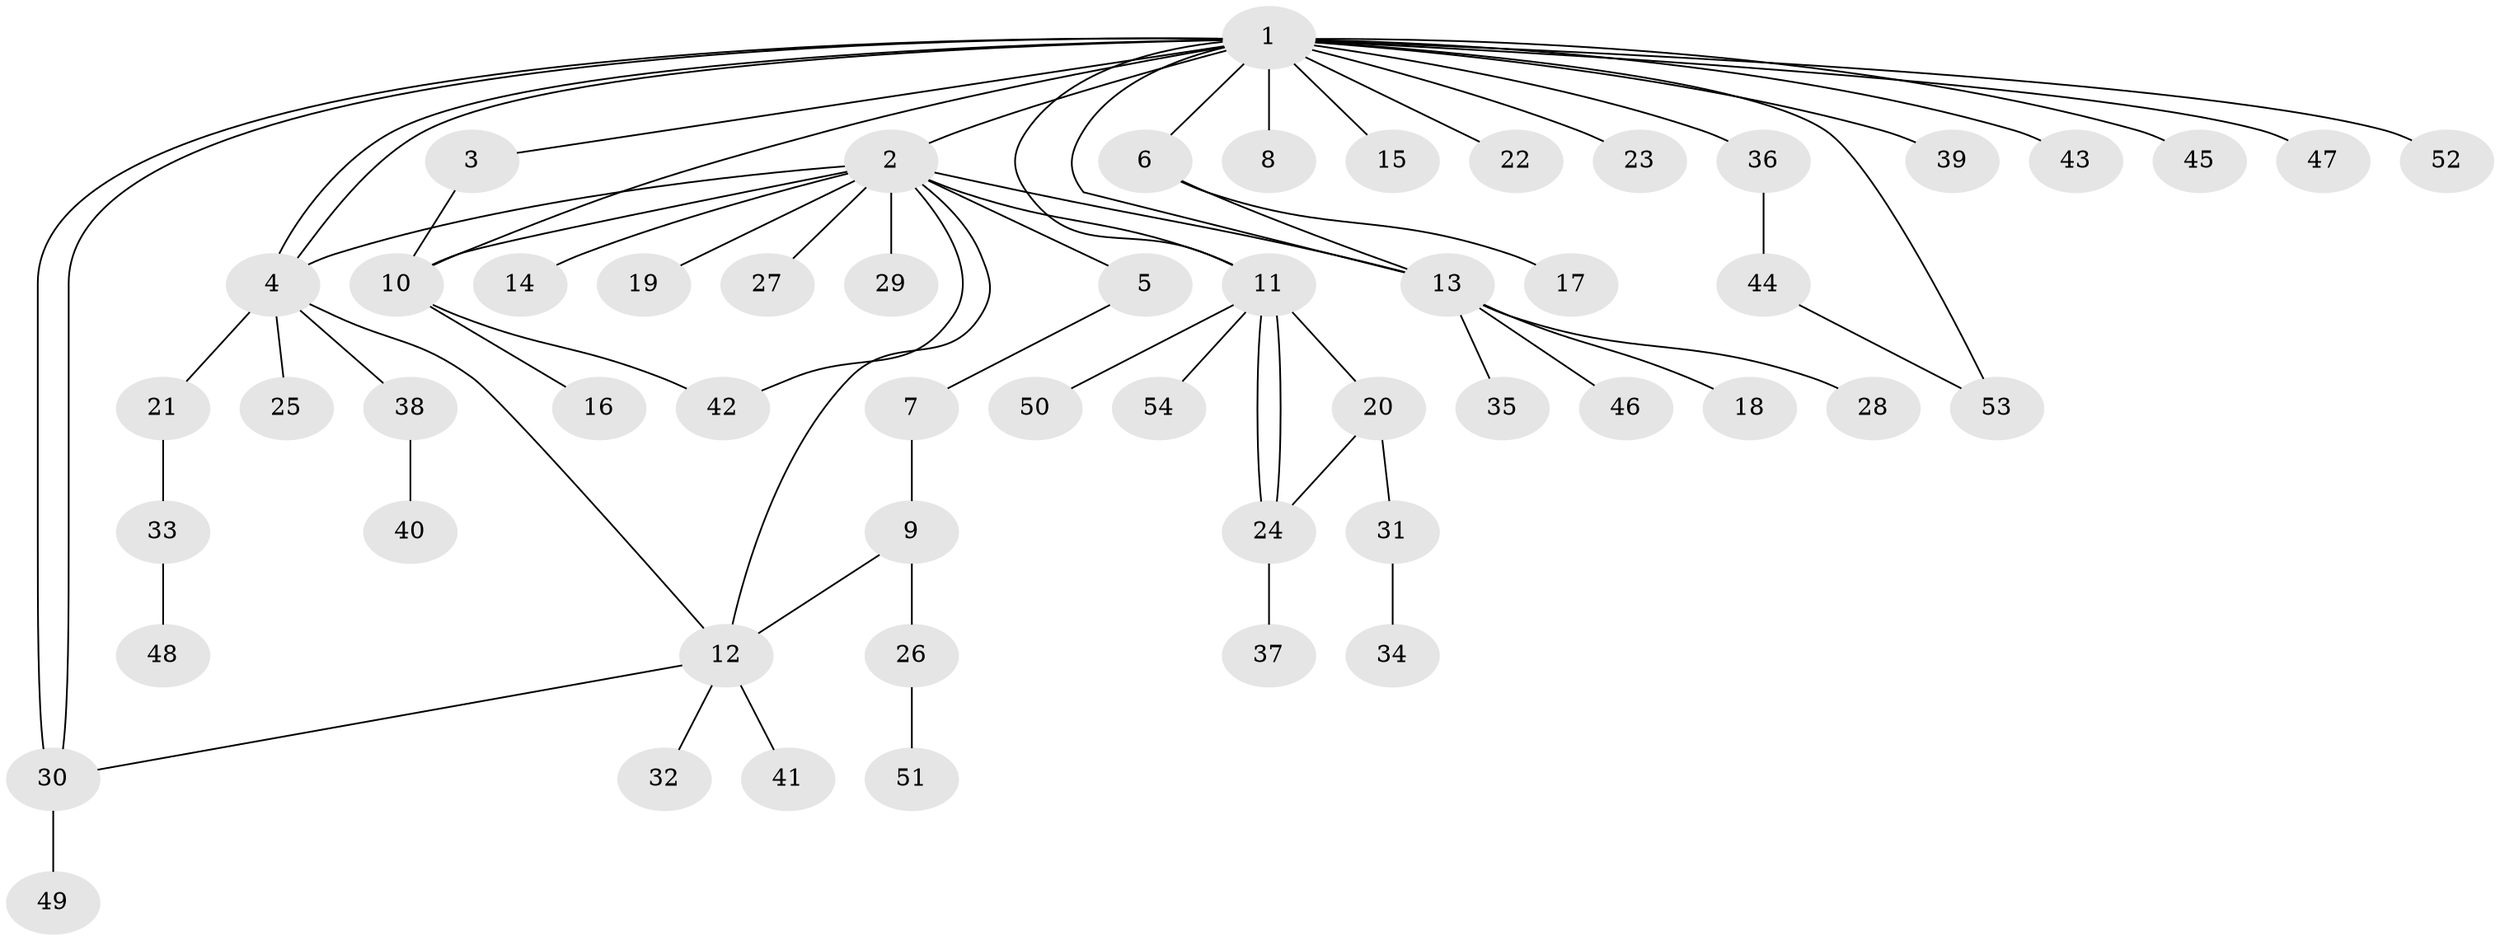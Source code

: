 // coarse degree distribution, {2: 0.21052631578947367, 3: 0.05263157894736842, 18: 0.02631578947368421, 1: 0.5526315789473685, 5: 0.07894736842105263, 10: 0.02631578947368421, 6: 0.02631578947368421, 4: 0.02631578947368421}
// Generated by graph-tools (version 1.1) at 2025/36/03/04/25 23:36:55]
// undirected, 54 vertices, 68 edges
graph export_dot {
  node [color=gray90,style=filled];
  1;
  2;
  3;
  4;
  5;
  6;
  7;
  8;
  9;
  10;
  11;
  12;
  13;
  14;
  15;
  16;
  17;
  18;
  19;
  20;
  21;
  22;
  23;
  24;
  25;
  26;
  27;
  28;
  29;
  30;
  31;
  32;
  33;
  34;
  35;
  36;
  37;
  38;
  39;
  40;
  41;
  42;
  43;
  44;
  45;
  46;
  47;
  48;
  49;
  50;
  51;
  52;
  53;
  54;
  1 -- 2;
  1 -- 3;
  1 -- 4;
  1 -- 4;
  1 -- 6;
  1 -- 8;
  1 -- 10;
  1 -- 11;
  1 -- 13;
  1 -- 15;
  1 -- 22;
  1 -- 23;
  1 -- 30;
  1 -- 30;
  1 -- 36;
  1 -- 39;
  1 -- 43;
  1 -- 45;
  1 -- 47;
  1 -- 52;
  1 -- 53;
  2 -- 4;
  2 -- 5;
  2 -- 10;
  2 -- 11;
  2 -- 12;
  2 -- 13;
  2 -- 14;
  2 -- 19;
  2 -- 27;
  2 -- 29;
  2 -- 42;
  3 -- 10;
  4 -- 12;
  4 -- 21;
  4 -- 25;
  4 -- 38;
  5 -- 7;
  6 -- 13;
  6 -- 17;
  7 -- 9;
  9 -- 12;
  9 -- 26;
  10 -- 16;
  10 -- 42;
  11 -- 20;
  11 -- 24;
  11 -- 24;
  11 -- 50;
  11 -- 54;
  12 -- 30;
  12 -- 32;
  12 -- 41;
  13 -- 18;
  13 -- 28;
  13 -- 35;
  13 -- 46;
  20 -- 24;
  20 -- 31;
  21 -- 33;
  24 -- 37;
  26 -- 51;
  30 -- 49;
  31 -- 34;
  33 -- 48;
  36 -- 44;
  38 -- 40;
  44 -- 53;
}
